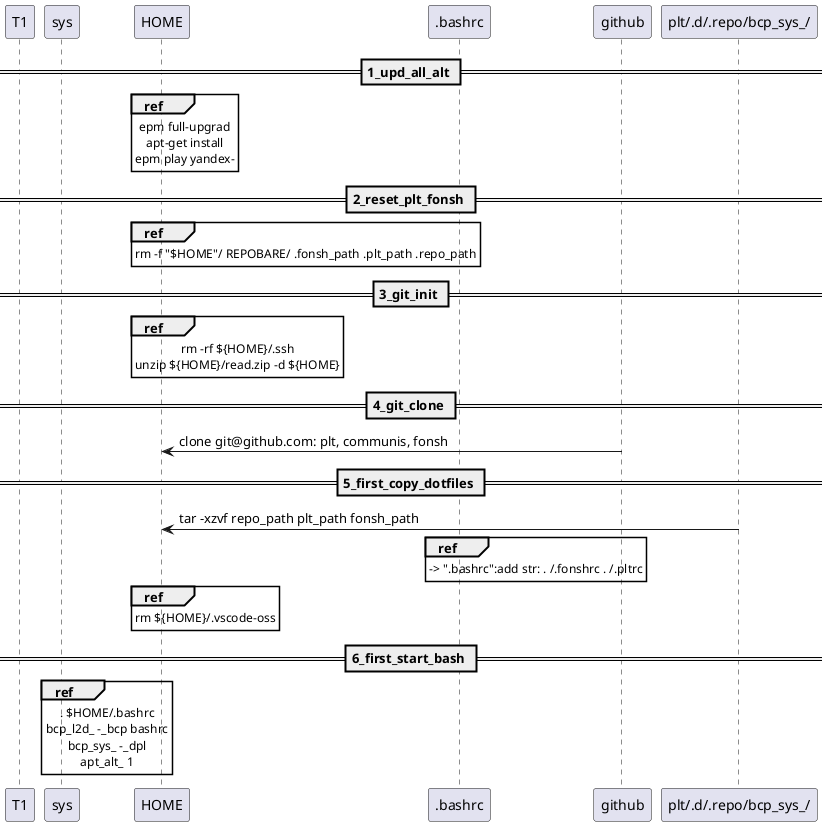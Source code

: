@startuml
participant T1
participant sys
participant HOME
participant ".bashrc"

== 1_upd_all_alt ==
ref over HOME
epm full-upgrad
apt-get install
epm play yandex-
end ref

== 2_reset_plt_fonsh ==
ref over HOME : rm -f "$HOME"/ REPOBARE/ .fonsh_path .plt_path .repo_path
== 3_git_init ==
ref over HOME
rm -rf ${HOME}/.ssh
unzip ${HOME}/read.zip -d ${HOME}
end ref
== 4_git_clone ==
github -> HOME: clone git@github.com: plt, communis, fonsh
== 5_first_copy_dotfiles ==
"plt/.d/.repo/bcp_sys_/" -> HOME:tar -xzvf repo_path plt_path fonsh_path
ref over ".bashrc" : -> ".bashrc":add str: . ~/.fonshrc . ~/.pltrc
ref over HOME : rm ${HOME}/.vscode-oss
== 6_first_start_bash ==
ref over sys
. $HOME/.bashrc
bcp_l2d_ -_bcp bashrc
bcp_sys_ -_dpl
apt_alt_ 1
end ref


@enduml